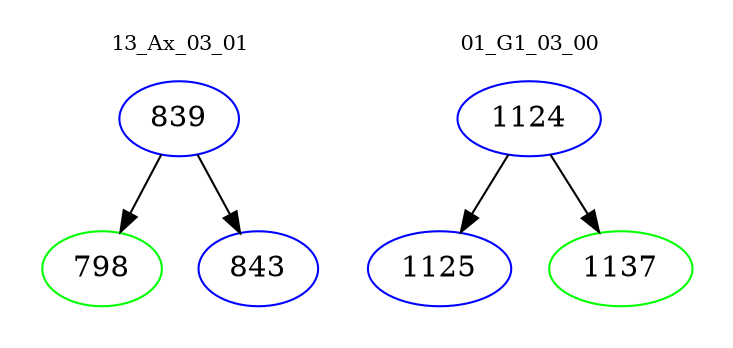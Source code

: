 digraph{
subgraph cluster_0 {
color = white
label = "13_Ax_03_01";
fontsize=10;
T0_839 [label="839", color="blue"]
T0_839 -> T0_798 [color="black"]
T0_798 [label="798", color="green"]
T0_839 -> T0_843 [color="black"]
T0_843 [label="843", color="blue"]
}
subgraph cluster_1 {
color = white
label = "01_G1_03_00";
fontsize=10;
T1_1124 [label="1124", color="blue"]
T1_1124 -> T1_1125 [color="black"]
T1_1125 [label="1125", color="blue"]
T1_1124 -> T1_1137 [color="black"]
T1_1137 [label="1137", color="green"]
}
}
